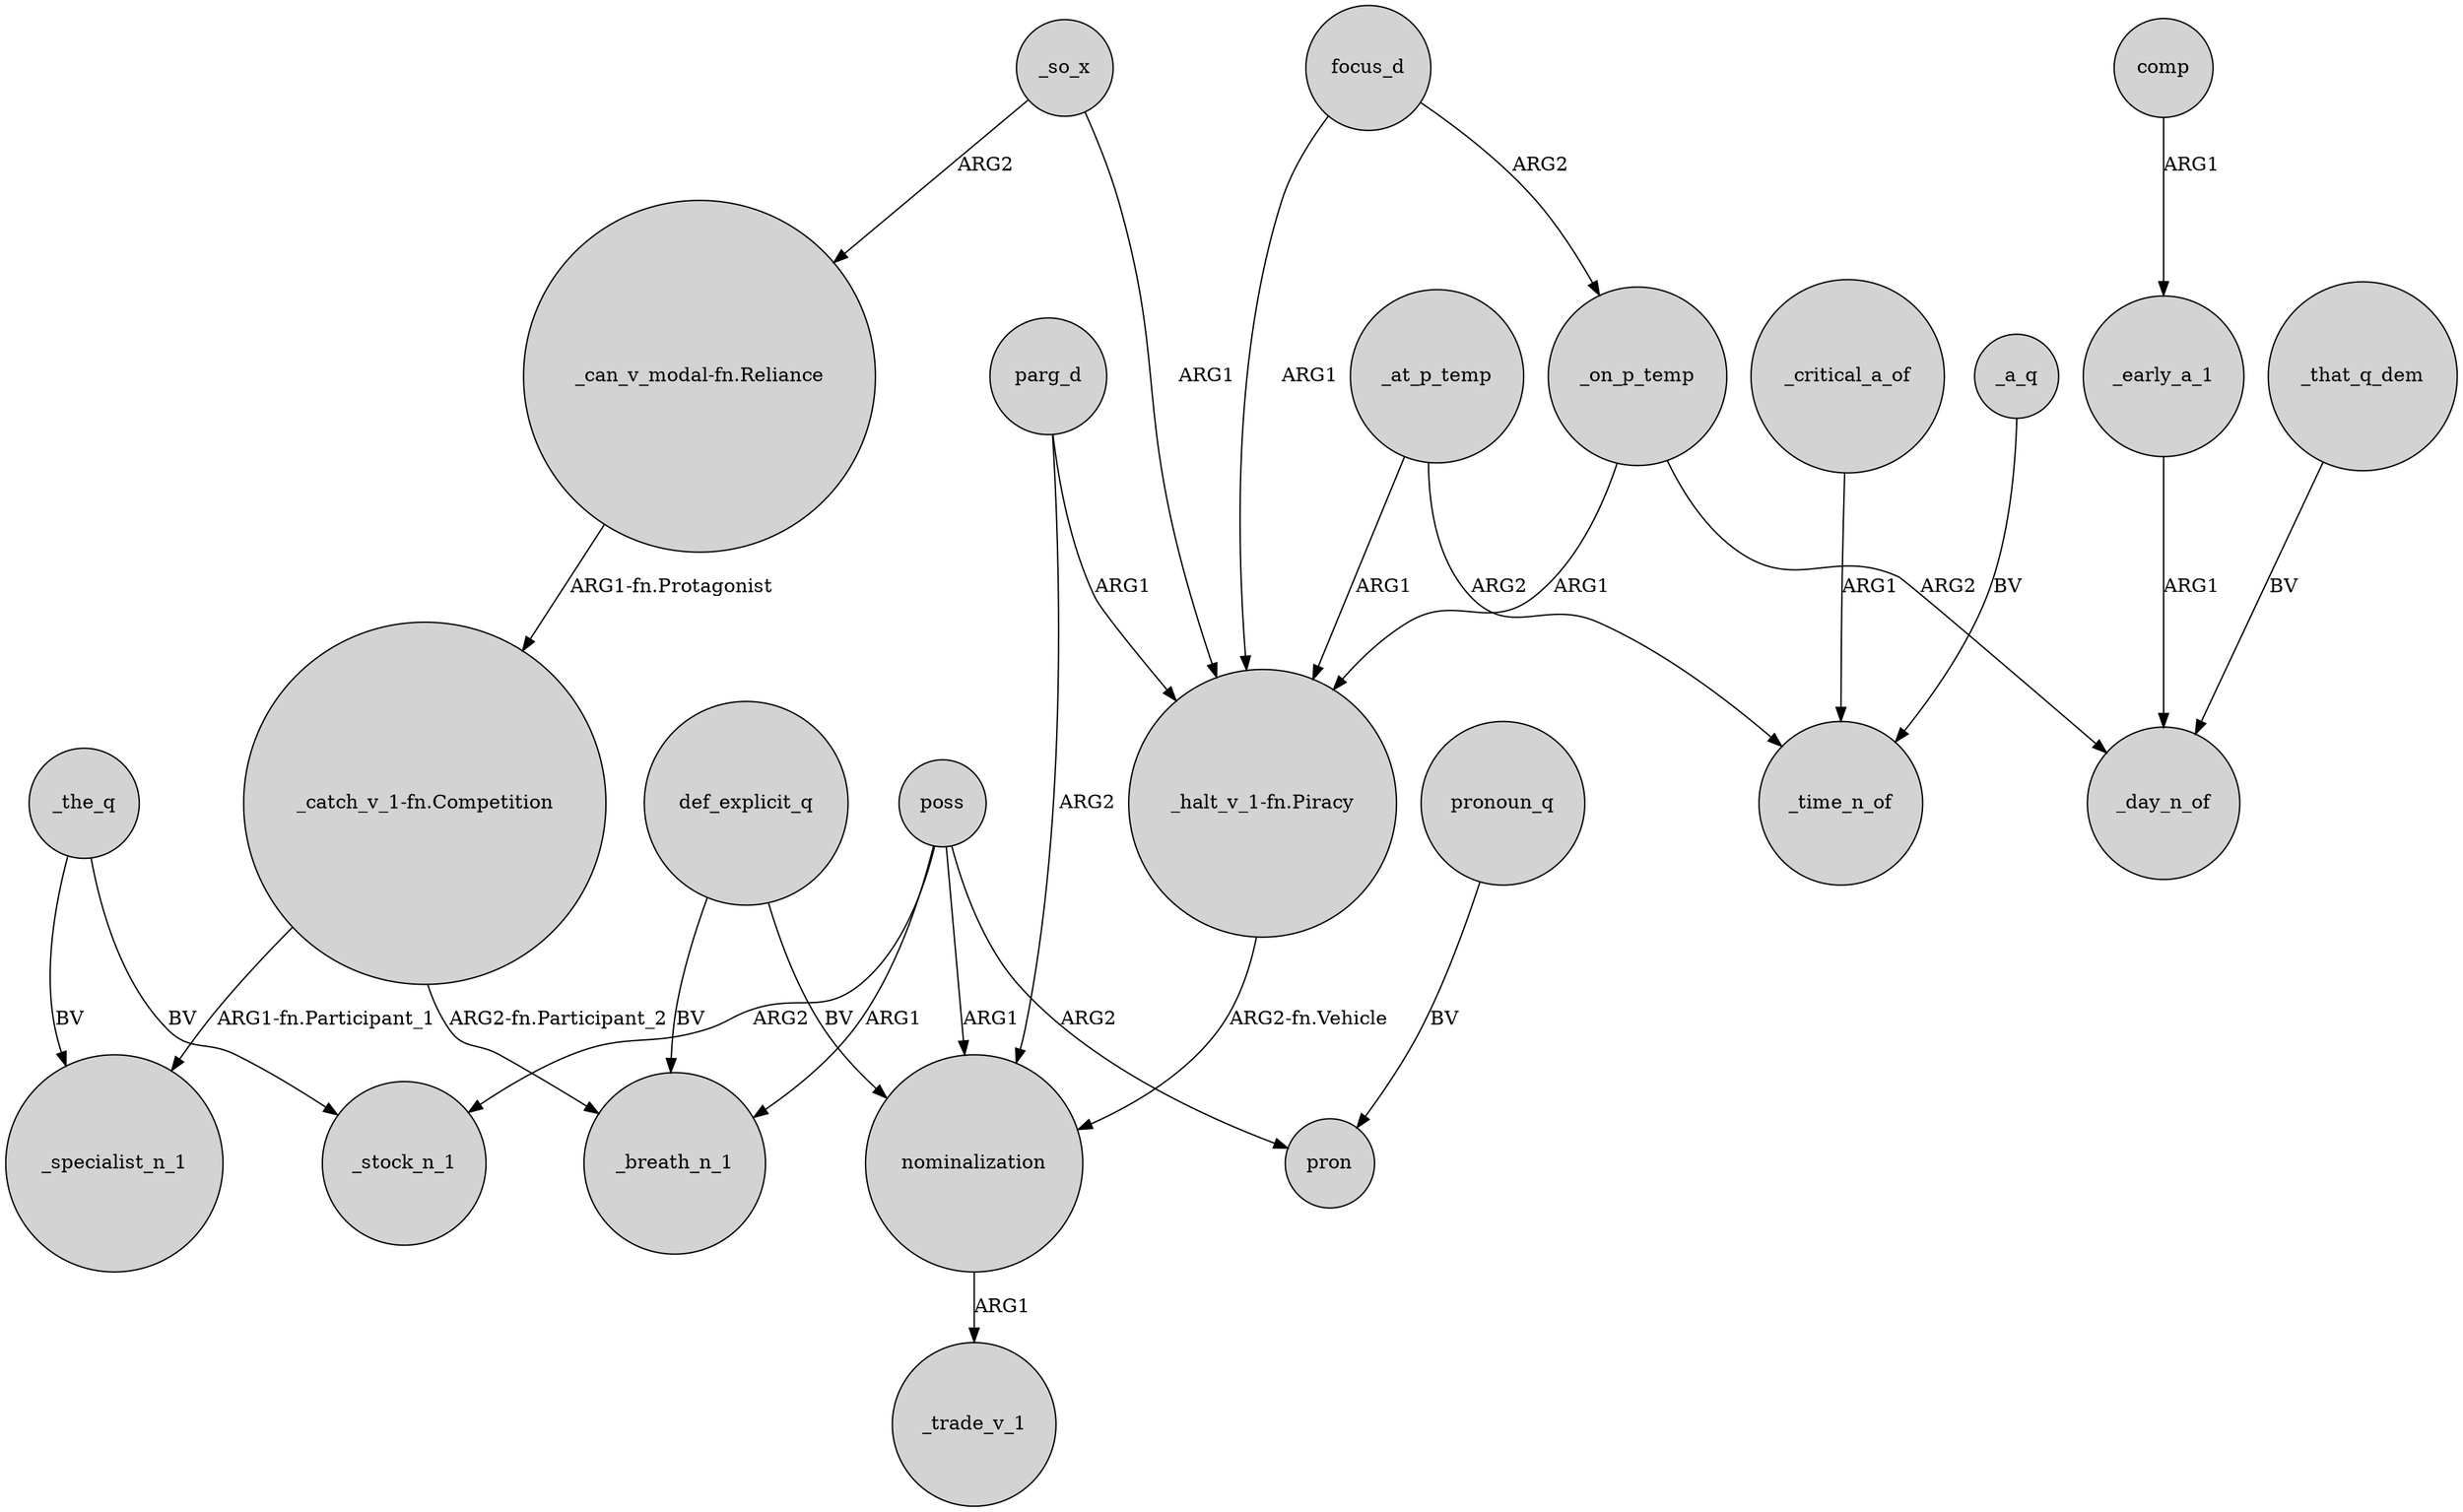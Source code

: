 digraph {
	node [shape=circle style=filled]
	focus_d -> _on_p_temp [label=ARG2]
	def_explicit_q -> _breath_n_1 [label=BV]
	"_halt_v_1-fn.Piracy" -> nominalization [label="ARG2-fn.Vehicle"]
	"_catch_v_1-fn.Competition" -> _specialist_n_1 [label="ARG1-fn.Participant_1"]
	_so_x -> "_halt_v_1-fn.Piracy" [label=ARG1]
	_critical_a_of -> _time_n_of [label=ARG1]
	comp -> _early_a_1 [label=ARG1]
	_at_p_temp -> "_halt_v_1-fn.Piracy" [label=ARG1]
	focus_d -> "_halt_v_1-fn.Piracy" [label=ARG1]
	_that_q_dem -> _day_n_of [label=BV]
	parg_d -> "_halt_v_1-fn.Piracy" [label=ARG1]
	"_can_v_modal-fn.Reliance" -> "_catch_v_1-fn.Competition" [label="ARG1-fn.Protagonist"]
	poss -> nominalization [label=ARG1]
	_so_x -> "_can_v_modal-fn.Reliance" [label=ARG2]
	pronoun_q -> pron [label=BV]
	_a_q -> _time_n_of [label=BV]
	poss -> pron [label=ARG2]
	_the_q -> _stock_n_1 [label=BV]
	_at_p_temp -> _time_n_of [label=ARG2]
	"_catch_v_1-fn.Competition" -> _breath_n_1 [label="ARG2-fn.Participant_2"]
	def_explicit_q -> nominalization [label=BV]
	_the_q -> _specialist_n_1 [label=BV]
	_on_p_temp -> "_halt_v_1-fn.Piracy" [label=ARG1]
	poss -> _stock_n_1 [label=ARG2]
	_on_p_temp -> _day_n_of [label=ARG2]
	poss -> _breath_n_1 [label=ARG1]
	nominalization -> _trade_v_1 [label=ARG1]
	_early_a_1 -> _day_n_of [label=ARG1]
	parg_d -> nominalization [label=ARG2]
}
